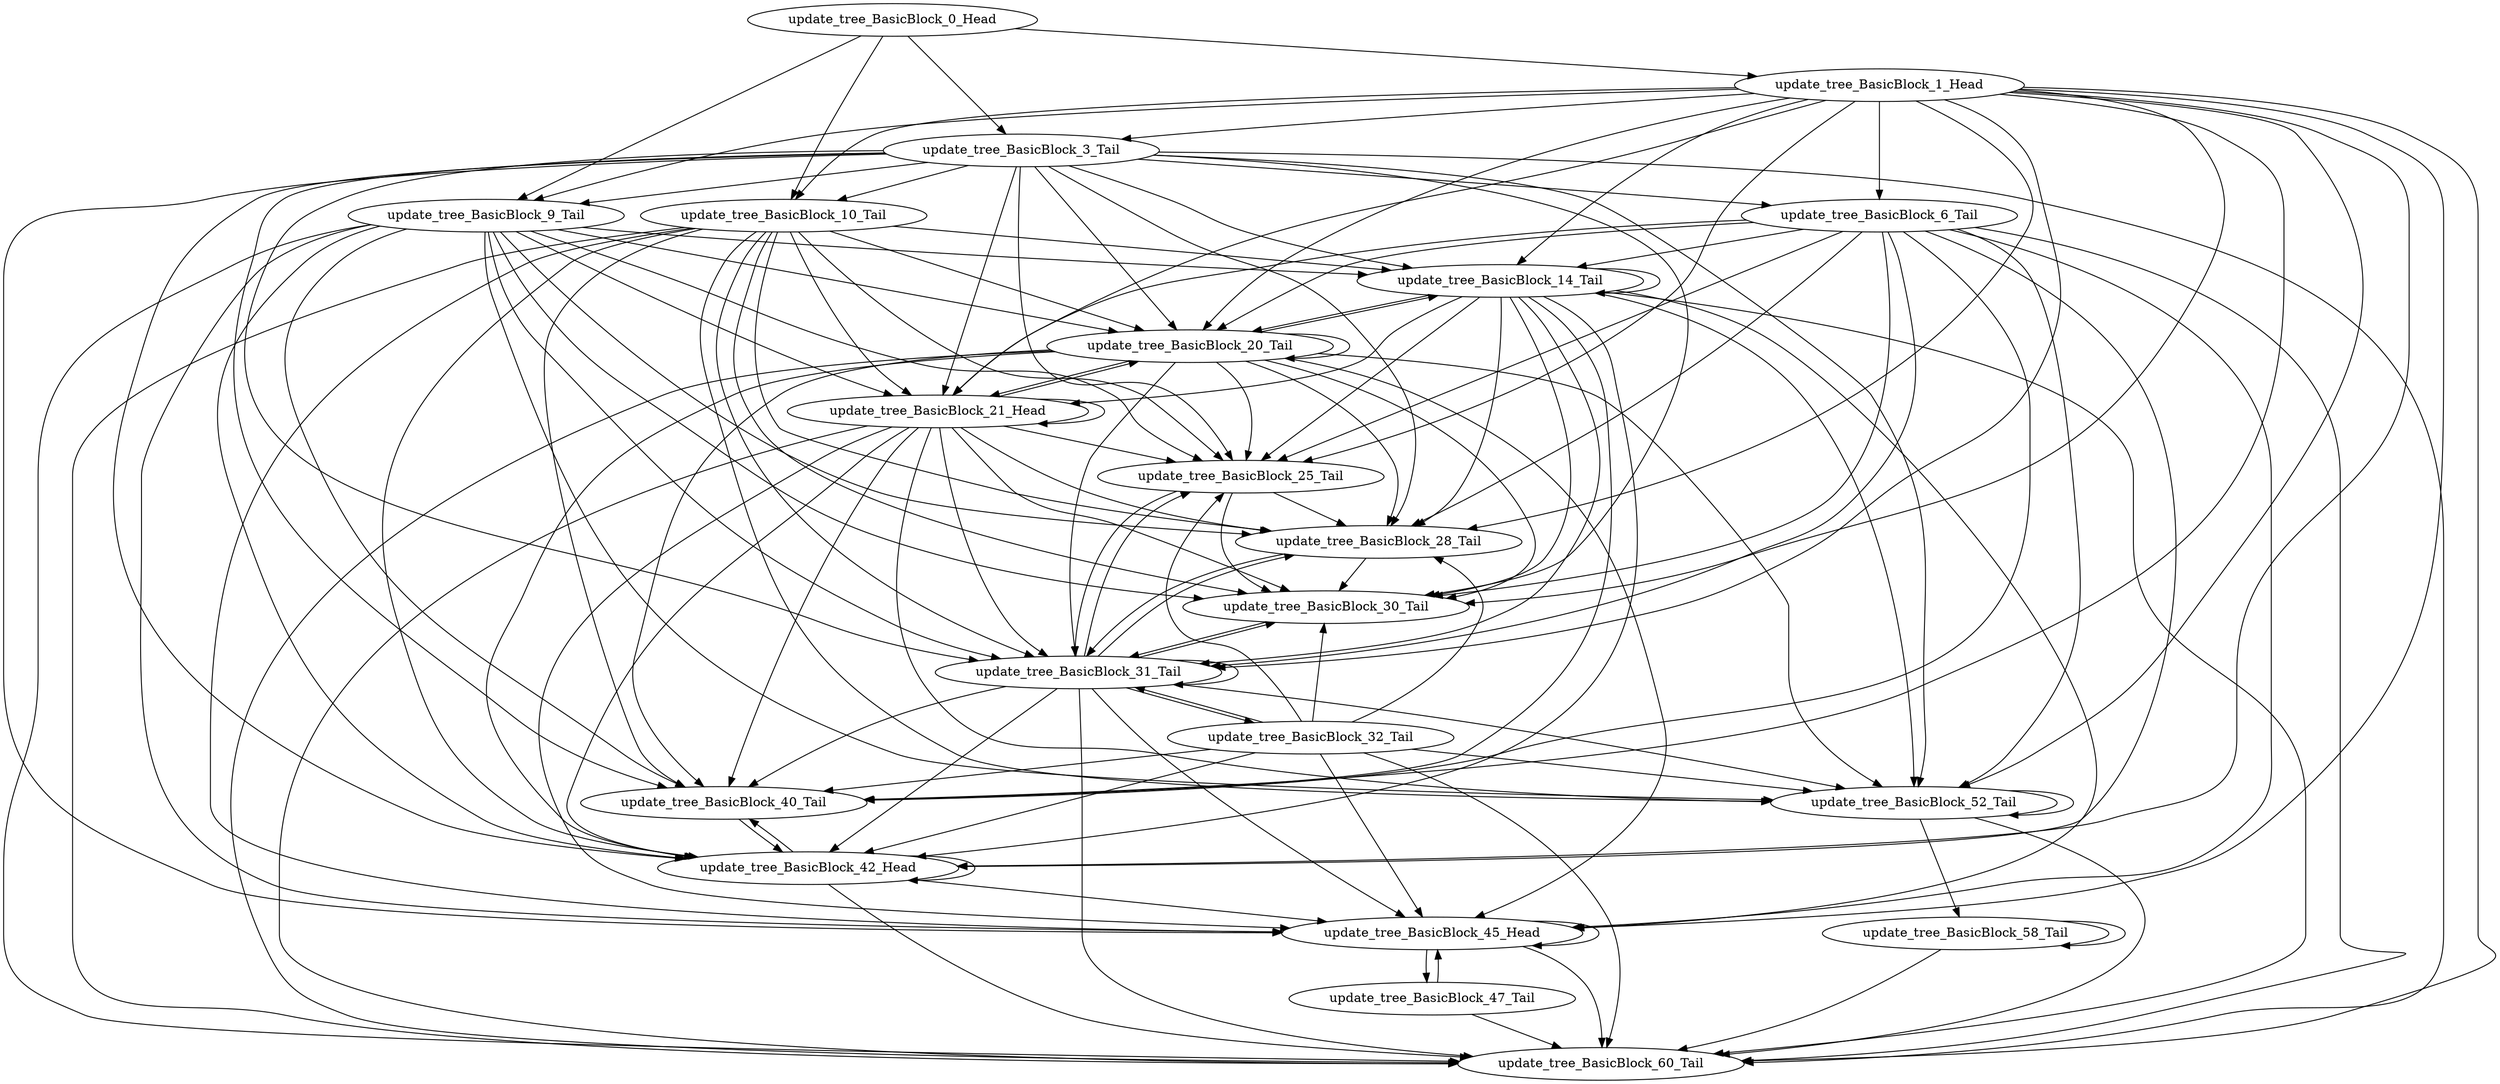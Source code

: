 digraph G {
    "update_tree_BasicBlock_0_Head" -> "update_tree_BasicBlock_3_Tail"
    "update_tree_BasicBlock_0_Head" -> "update_tree_BasicBlock_1_Head"
    "update_tree_BasicBlock_0_Head" -> "update_tree_BasicBlock_9_Tail"
    "update_tree_BasicBlock_0_Head" -> "update_tree_BasicBlock_10_Tail"
    "update_tree_BasicBlock_3_Tail" -> "update_tree_BasicBlock_60_Tail"
    "update_tree_BasicBlock_3_Tail" -> "update_tree_BasicBlock_14_Tail"
    "update_tree_BasicBlock_3_Tail" -> "update_tree_BasicBlock_25_Tail"
    "update_tree_BasicBlock_3_Tail" -> "update_tree_BasicBlock_45_Head"
    "update_tree_BasicBlock_3_Tail" -> "update_tree_BasicBlock_6_Tail"
    "update_tree_BasicBlock_3_Tail" -> "update_tree_BasicBlock_40_Tail"
    "update_tree_BasicBlock_3_Tail" -> "update_tree_BasicBlock_42_Head"
    "update_tree_BasicBlock_3_Tail" -> "update_tree_BasicBlock_28_Tail"
    "update_tree_BasicBlock_3_Tail" -> "update_tree_BasicBlock_9_Tail"
    "update_tree_BasicBlock_3_Tail" -> "update_tree_BasicBlock_10_Tail"
    "update_tree_BasicBlock_3_Tail" -> "update_tree_BasicBlock_30_Tail"
    "update_tree_BasicBlock_3_Tail" -> "update_tree_BasicBlock_31_Tail"
    "update_tree_BasicBlock_3_Tail" -> "update_tree_BasicBlock_20_Tail"
    "update_tree_BasicBlock_3_Tail" -> "update_tree_BasicBlock_21_Head"
    "update_tree_BasicBlock_3_Tail" -> "update_tree_BasicBlock_52_Tail"
    "update_tree_BasicBlock_14_Tail" -> "update_tree_BasicBlock_60_Tail"
    "update_tree_BasicBlock_14_Tail" -> "update_tree_BasicBlock_14_Tail"
    "update_tree_BasicBlock_14_Tail" -> "update_tree_BasicBlock_25_Tail"
    "update_tree_BasicBlock_14_Tail" -> "update_tree_BasicBlock_45_Head"
    "update_tree_BasicBlock_14_Tail" -> "update_tree_BasicBlock_40_Tail"
    "update_tree_BasicBlock_14_Tail" -> "update_tree_BasicBlock_42_Head"
    "update_tree_BasicBlock_14_Tail" -> "update_tree_BasicBlock_28_Tail"
    "update_tree_BasicBlock_14_Tail" -> "update_tree_BasicBlock_30_Tail"
    "update_tree_BasicBlock_14_Tail" -> "update_tree_BasicBlock_31_Tail"
    "update_tree_BasicBlock_14_Tail" -> "update_tree_BasicBlock_20_Tail"
    "update_tree_BasicBlock_14_Tail" -> "update_tree_BasicBlock_21_Head"
    "update_tree_BasicBlock_14_Tail" -> "update_tree_BasicBlock_52_Tail"
    "update_tree_BasicBlock_1_Head" -> "update_tree_BasicBlock_60_Tail"
    "update_tree_BasicBlock_1_Head" -> "update_tree_BasicBlock_3_Tail"
    "update_tree_BasicBlock_1_Head" -> "update_tree_BasicBlock_14_Tail"
    "update_tree_BasicBlock_1_Head" -> "update_tree_BasicBlock_25_Tail"
    "update_tree_BasicBlock_1_Head" -> "update_tree_BasicBlock_45_Head"
    "update_tree_BasicBlock_1_Head" -> "update_tree_BasicBlock_6_Tail"
    "update_tree_BasicBlock_1_Head" -> "update_tree_BasicBlock_40_Tail"
    "update_tree_BasicBlock_1_Head" -> "update_tree_BasicBlock_42_Head"
    "update_tree_BasicBlock_1_Head" -> "update_tree_BasicBlock_28_Tail"
    "update_tree_BasicBlock_1_Head" -> "update_tree_BasicBlock_9_Tail"
    "update_tree_BasicBlock_1_Head" -> "update_tree_BasicBlock_10_Tail"
    "update_tree_BasicBlock_1_Head" -> "update_tree_BasicBlock_30_Tail"
    "update_tree_BasicBlock_1_Head" -> "update_tree_BasicBlock_31_Tail"
    "update_tree_BasicBlock_1_Head" -> "update_tree_BasicBlock_20_Tail"
    "update_tree_BasicBlock_1_Head" -> "update_tree_BasicBlock_21_Head"
    "update_tree_BasicBlock_1_Head" -> "update_tree_BasicBlock_52_Tail"
    "update_tree_BasicBlock_25_Tail" -> "update_tree_BasicBlock_28_Tail"
    "update_tree_BasicBlock_25_Tail" -> "update_tree_BasicBlock_30_Tail"
    "update_tree_BasicBlock_25_Tail" -> "update_tree_BasicBlock_31_Tail"
    "update_tree_BasicBlock_47_Tail" -> "update_tree_BasicBlock_60_Tail"
    "update_tree_BasicBlock_47_Tail" -> "update_tree_BasicBlock_45_Head"
    "update_tree_BasicBlock_45_Head" -> "update_tree_BasicBlock_60_Tail"
    "update_tree_BasicBlock_45_Head" -> "update_tree_BasicBlock_47_Tail"
    "update_tree_BasicBlock_45_Head" -> "update_tree_BasicBlock_45_Head"
    "update_tree_BasicBlock_6_Tail" -> "update_tree_BasicBlock_60_Tail"
    "update_tree_BasicBlock_6_Tail" -> "update_tree_BasicBlock_14_Tail"
    "update_tree_BasicBlock_6_Tail" -> "update_tree_BasicBlock_25_Tail"
    "update_tree_BasicBlock_6_Tail" -> "update_tree_BasicBlock_45_Head"
    "update_tree_BasicBlock_6_Tail" -> "update_tree_BasicBlock_40_Tail"
    "update_tree_BasicBlock_6_Tail" -> "update_tree_BasicBlock_42_Head"
    "update_tree_BasicBlock_6_Tail" -> "update_tree_BasicBlock_28_Tail"
    "update_tree_BasicBlock_6_Tail" -> "update_tree_BasicBlock_30_Tail"
    "update_tree_BasicBlock_6_Tail" -> "update_tree_BasicBlock_31_Tail"
    "update_tree_BasicBlock_6_Tail" -> "update_tree_BasicBlock_20_Tail"
    "update_tree_BasicBlock_6_Tail" -> "update_tree_BasicBlock_21_Head"
    "update_tree_BasicBlock_6_Tail" -> "update_tree_BasicBlock_52_Tail"
    "update_tree_BasicBlock_58_Tail" -> "update_tree_BasicBlock_60_Tail"
    "update_tree_BasicBlock_58_Tail" -> "update_tree_BasicBlock_58_Tail"
    "update_tree_BasicBlock_40_Tail" -> "update_tree_BasicBlock_42_Head"
    "update_tree_BasicBlock_42_Head" -> "update_tree_BasicBlock_60_Tail"
    "update_tree_BasicBlock_42_Head" -> "update_tree_BasicBlock_45_Head"
    "update_tree_BasicBlock_42_Head" -> "update_tree_BasicBlock_40_Tail"
    "update_tree_BasicBlock_42_Head" -> "update_tree_BasicBlock_42_Head"
    "update_tree_BasicBlock_28_Tail" -> "update_tree_BasicBlock_30_Tail"
    "update_tree_BasicBlock_28_Tail" -> "update_tree_BasicBlock_31_Tail"
    "update_tree_BasicBlock_9_Tail" -> "update_tree_BasicBlock_60_Tail"
    "update_tree_BasicBlock_9_Tail" -> "update_tree_BasicBlock_14_Tail"
    "update_tree_BasicBlock_9_Tail" -> "update_tree_BasicBlock_25_Tail"
    "update_tree_BasicBlock_9_Tail" -> "update_tree_BasicBlock_45_Head"
    "update_tree_BasicBlock_9_Tail" -> "update_tree_BasicBlock_40_Tail"
    "update_tree_BasicBlock_9_Tail" -> "update_tree_BasicBlock_42_Head"
    "update_tree_BasicBlock_9_Tail" -> "update_tree_BasicBlock_28_Tail"
    "update_tree_BasicBlock_9_Tail" -> "update_tree_BasicBlock_30_Tail"
    "update_tree_BasicBlock_9_Tail" -> "update_tree_BasicBlock_31_Tail"
    "update_tree_BasicBlock_9_Tail" -> "update_tree_BasicBlock_20_Tail"
    "update_tree_BasicBlock_9_Tail" -> "update_tree_BasicBlock_21_Head"
    "update_tree_BasicBlock_9_Tail" -> "update_tree_BasicBlock_52_Tail"
    "update_tree_BasicBlock_10_Tail" -> "update_tree_BasicBlock_60_Tail"
    "update_tree_BasicBlock_10_Tail" -> "update_tree_BasicBlock_14_Tail"
    "update_tree_BasicBlock_10_Tail" -> "update_tree_BasicBlock_25_Tail"
    "update_tree_BasicBlock_10_Tail" -> "update_tree_BasicBlock_45_Head"
    "update_tree_BasicBlock_10_Tail" -> "update_tree_BasicBlock_40_Tail"
    "update_tree_BasicBlock_10_Tail" -> "update_tree_BasicBlock_42_Head"
    "update_tree_BasicBlock_10_Tail" -> "update_tree_BasicBlock_28_Tail"
    "update_tree_BasicBlock_10_Tail" -> "update_tree_BasicBlock_30_Tail"
    "update_tree_BasicBlock_10_Tail" -> "update_tree_BasicBlock_31_Tail"
    "update_tree_BasicBlock_10_Tail" -> "update_tree_BasicBlock_20_Tail"
    "update_tree_BasicBlock_10_Tail" -> "update_tree_BasicBlock_21_Head"
    "update_tree_BasicBlock_10_Tail" -> "update_tree_BasicBlock_52_Tail"
    "update_tree_BasicBlock_30_Tail" -> "update_tree_BasicBlock_31_Tail"
    "update_tree_BasicBlock_31_Tail" -> "update_tree_BasicBlock_60_Tail"
    "update_tree_BasicBlock_31_Tail" -> "update_tree_BasicBlock_25_Tail"
    "update_tree_BasicBlock_31_Tail" -> "update_tree_BasicBlock_45_Head"
    "update_tree_BasicBlock_31_Tail" -> "update_tree_BasicBlock_40_Tail"
    "update_tree_BasicBlock_31_Tail" -> "update_tree_BasicBlock_42_Head"
    "update_tree_BasicBlock_31_Tail" -> "update_tree_BasicBlock_28_Tail"
    "update_tree_BasicBlock_31_Tail" -> "update_tree_BasicBlock_30_Tail"
    "update_tree_BasicBlock_31_Tail" -> "update_tree_BasicBlock_31_Tail"
    "update_tree_BasicBlock_31_Tail" -> "update_tree_BasicBlock_32_Tail"
    "update_tree_BasicBlock_31_Tail" -> "update_tree_BasicBlock_52_Tail"
    "update_tree_BasicBlock_32_Tail" -> "update_tree_BasicBlock_60_Tail"
    "update_tree_BasicBlock_32_Tail" -> "update_tree_BasicBlock_25_Tail"
    "update_tree_BasicBlock_32_Tail" -> "update_tree_BasicBlock_45_Head"
    "update_tree_BasicBlock_32_Tail" -> "update_tree_BasicBlock_40_Tail"
    "update_tree_BasicBlock_32_Tail" -> "update_tree_BasicBlock_42_Head"
    "update_tree_BasicBlock_32_Tail" -> "update_tree_BasicBlock_28_Tail"
    "update_tree_BasicBlock_32_Tail" -> "update_tree_BasicBlock_30_Tail"
    "update_tree_BasicBlock_32_Tail" -> "update_tree_BasicBlock_31_Tail"
    "update_tree_BasicBlock_32_Tail" -> "update_tree_BasicBlock_52_Tail"
    "update_tree_BasicBlock_20_Tail" -> "update_tree_BasicBlock_60_Tail"
    "update_tree_BasicBlock_20_Tail" -> "update_tree_BasicBlock_14_Tail"
    "update_tree_BasicBlock_20_Tail" -> "update_tree_BasicBlock_25_Tail"
    "update_tree_BasicBlock_20_Tail" -> "update_tree_BasicBlock_45_Head"
    "update_tree_BasicBlock_20_Tail" -> "update_tree_BasicBlock_40_Tail"
    "update_tree_BasicBlock_20_Tail" -> "update_tree_BasicBlock_42_Head"
    "update_tree_BasicBlock_20_Tail" -> "update_tree_BasicBlock_28_Tail"
    "update_tree_BasicBlock_20_Tail" -> "update_tree_BasicBlock_30_Tail"
    "update_tree_BasicBlock_20_Tail" -> "update_tree_BasicBlock_31_Tail"
    "update_tree_BasicBlock_20_Tail" -> "update_tree_BasicBlock_20_Tail"
    "update_tree_BasicBlock_20_Tail" -> "update_tree_BasicBlock_21_Head"
    "update_tree_BasicBlock_20_Tail" -> "update_tree_BasicBlock_52_Tail"
    "update_tree_BasicBlock_21_Head" -> "update_tree_BasicBlock_60_Tail"
    "update_tree_BasicBlock_21_Head" -> "update_tree_BasicBlock_25_Tail"
    "update_tree_BasicBlock_21_Head" -> "update_tree_BasicBlock_45_Head"
    "update_tree_BasicBlock_21_Head" -> "update_tree_BasicBlock_40_Tail"
    "update_tree_BasicBlock_21_Head" -> "update_tree_BasicBlock_42_Head"
    "update_tree_BasicBlock_21_Head" -> "update_tree_BasicBlock_28_Tail"
    "update_tree_BasicBlock_21_Head" -> "update_tree_BasicBlock_30_Tail"
    "update_tree_BasicBlock_21_Head" -> "update_tree_BasicBlock_31_Tail"
    "update_tree_BasicBlock_21_Head" -> "update_tree_BasicBlock_20_Tail"
    "update_tree_BasicBlock_21_Head" -> "update_tree_BasicBlock_21_Head"
    "update_tree_BasicBlock_21_Head" -> "update_tree_BasicBlock_52_Tail"
    "update_tree_BasicBlock_52_Tail" -> "update_tree_BasicBlock_60_Tail"
    "update_tree_BasicBlock_52_Tail" -> "update_tree_BasicBlock_58_Tail"
    "update_tree_BasicBlock_52_Tail" -> "update_tree_BasicBlock_52_Tail"
}
